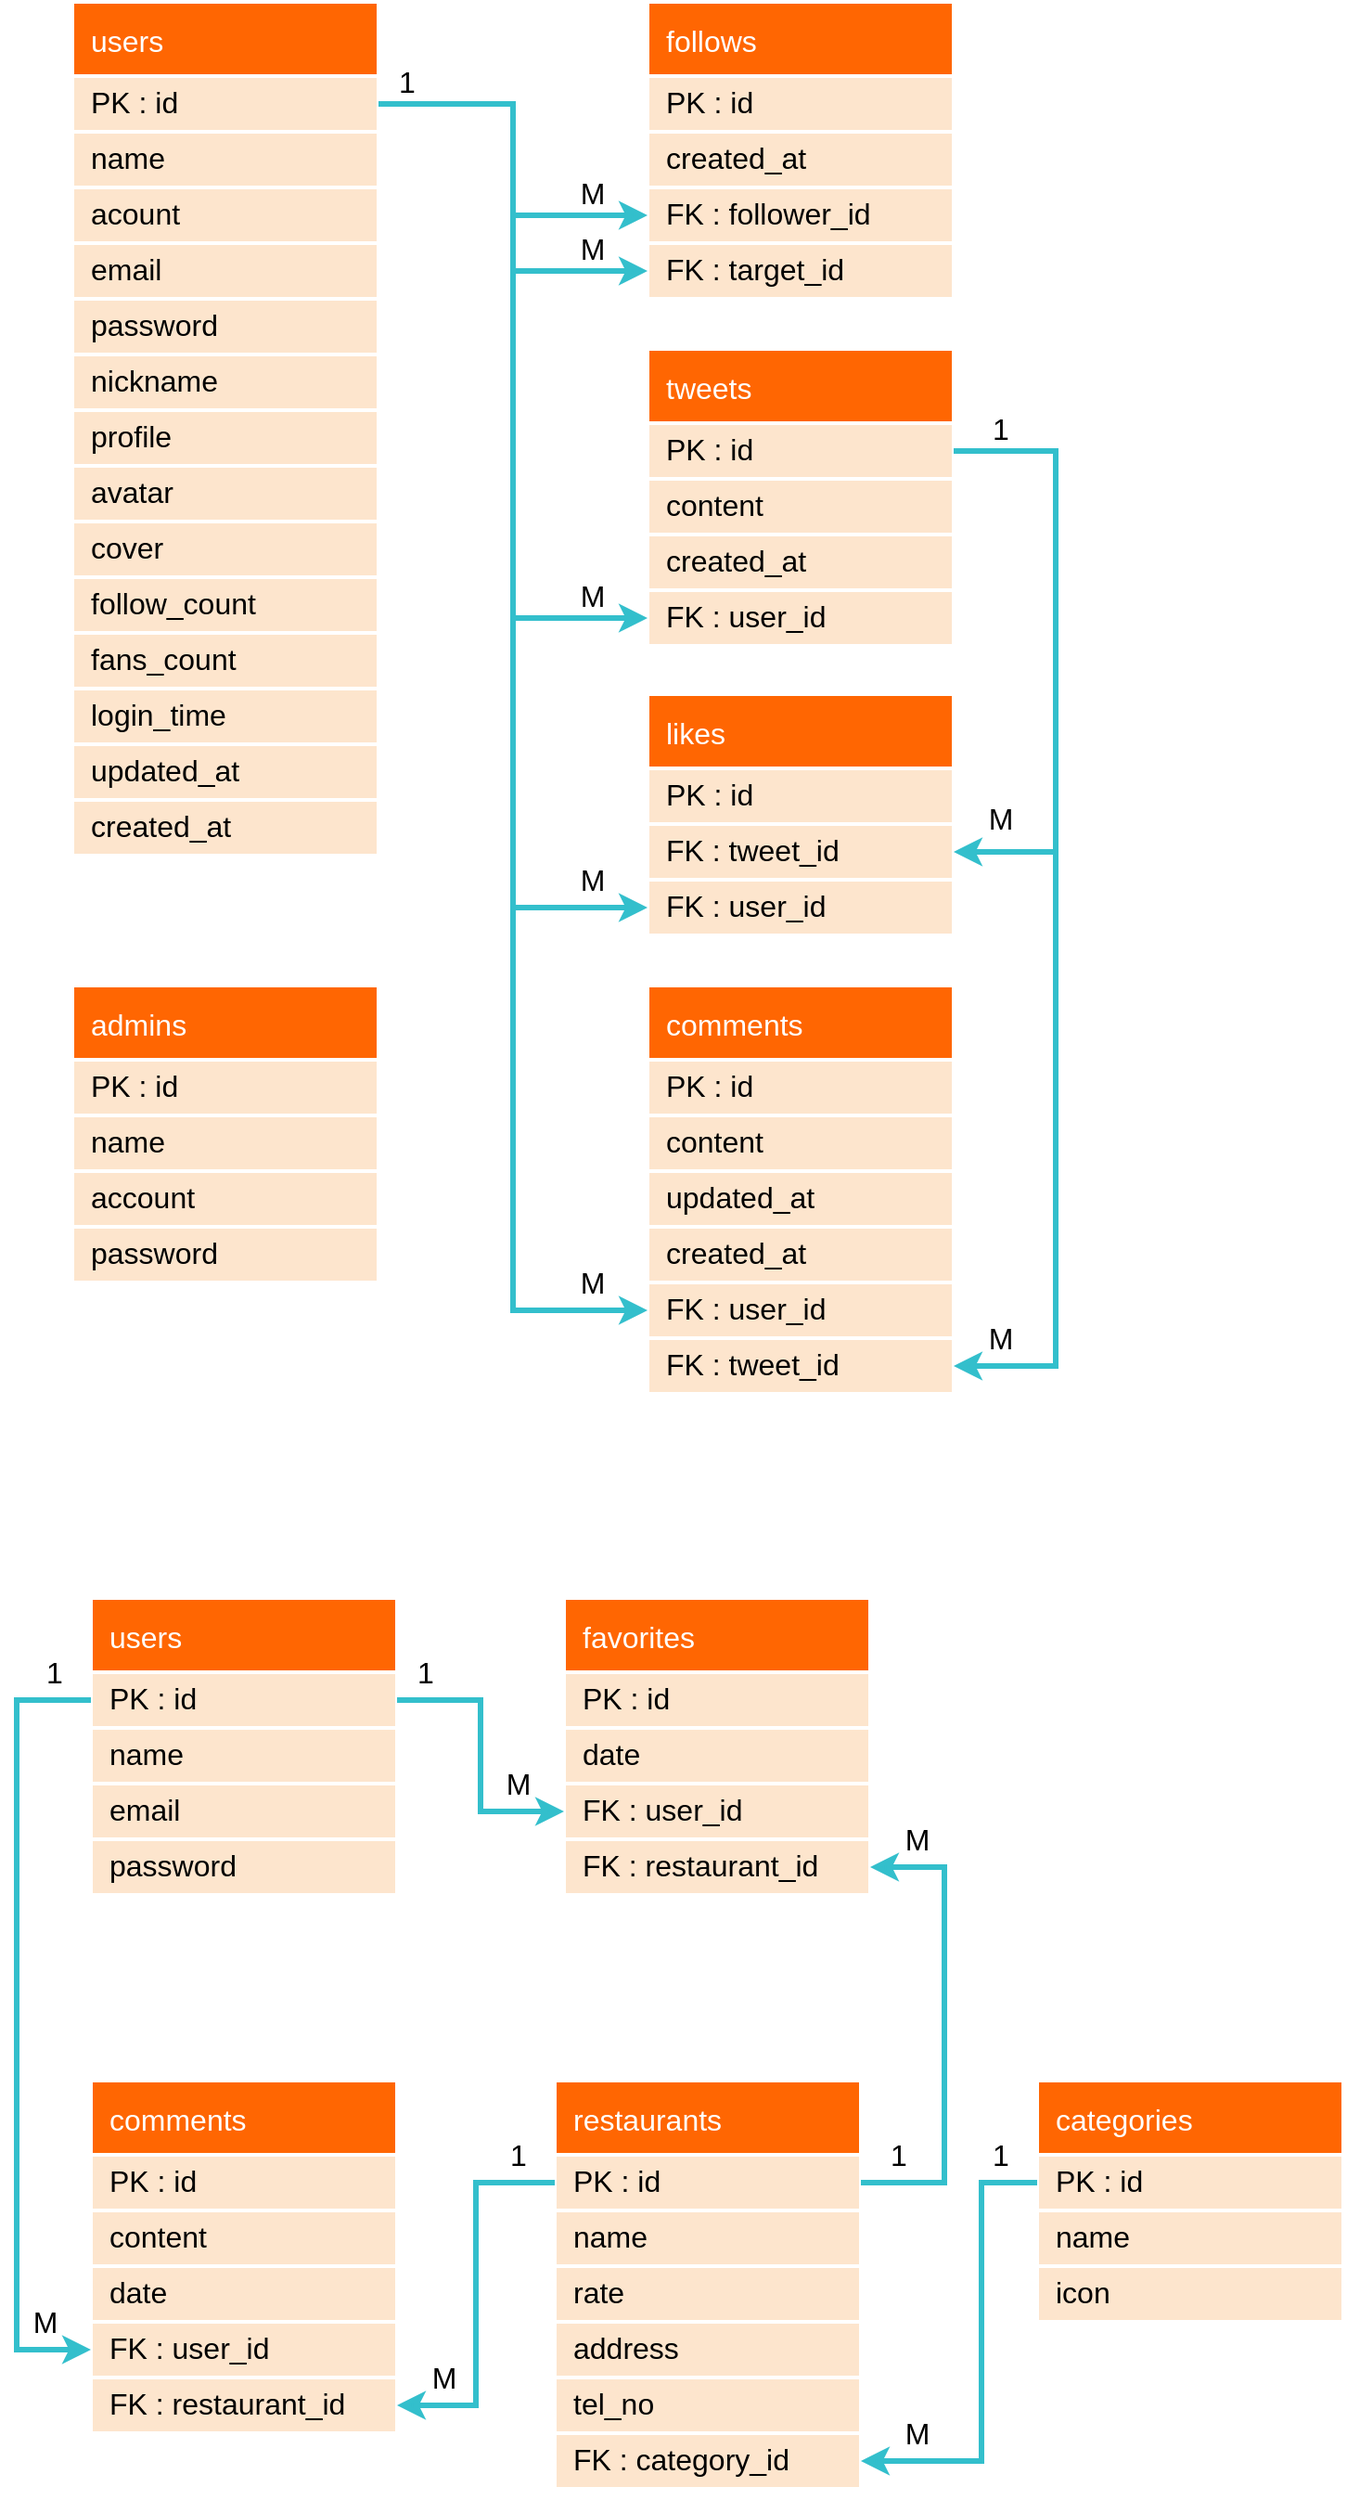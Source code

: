 <mxfile version="16.4.5" type="github">
  <diagram id="Arsce1lhnxzf3GvLfII_" name="第1頁">
    <mxGraphModel dx="1497" dy="1610" grid="1" gridSize="10" guides="1" tooltips="1" connect="1" arrows="1" fold="1" page="1" pageScale="1" pageWidth="1169" pageHeight="827" math="0" shadow="0">
      <root>
        <mxCell id="0" />
        <mxCell id="1" parent="0" />
        <mxCell id="IJgvYfBa4twYxpsfo-ho-1" value="users" style="swimlane;fontStyle=0;childLayout=stackLayout;horizontal=1;startSize=40;horizontalStack=0;resizeParent=1;resizeParentMax=0;resizeLast=0;collapsible=1;marginBottom=0;align=left;fontSize=16;fontColor=#FFFFFF;fillColor=#FF6602;spacing=0;strokeColor=#FFFFFF;strokeWidth=2;spacingLeft=10;" parent="1" vertex="1">
          <mxGeometry x="260" y="180" width="165" height="160" as="geometry">
            <mxRectangle x="150" y="220" width="110" height="40" as="alternateBounds" />
          </mxGeometry>
        </mxCell>
        <mxCell id="IJgvYfBa4twYxpsfo-ho-2" value="PK : id" style="text;strokeColor=#FFFFFF;fillColor=#FDE5CD;spacingLeft=10;spacingRight=0;overflow=hidden;rotatable=0;points=[[0,0.5],[1,0.5]];portConstraint=eastwest;fontSize=16;strokeWidth=2;perimeterSpacing=0;sketch=0;shadow=0;rounded=0;glass=0;spacing=0;fontStyle=0" parent="IJgvYfBa4twYxpsfo-ho-1" vertex="1">
          <mxGeometry y="40" width="165" height="30" as="geometry" />
        </mxCell>
        <mxCell id="IJgvYfBa4twYxpsfo-ho-3" value="name" style="text;strokeColor=#FFFFFF;fillColor=#FDE5CD;spacingLeft=10;spacingRight=0;overflow=hidden;rotatable=0;points=[[0,0.5],[1,0.5]];portConstraint=eastwest;fontSize=16;strokeWidth=2;sketch=0;shadow=0;rounded=0;glass=0;spacing=0;" parent="IJgvYfBa4twYxpsfo-ho-1" vertex="1">
          <mxGeometry y="70" width="165" height="30" as="geometry" />
        </mxCell>
        <mxCell id="37sV9JPSji_vyPsbSzuJ-125" value="email" style="text;strokeColor=#FFFFFF;fillColor=#FDE5CD;spacingLeft=10;spacingRight=0;overflow=hidden;rotatable=0;points=[[0,0.5],[1,0.5]];portConstraint=eastwest;fontSize=16;strokeWidth=2;sketch=0;shadow=0;rounded=0;glass=0;spacing=0;" parent="IJgvYfBa4twYxpsfo-ho-1" vertex="1">
          <mxGeometry y="100" width="165" height="30" as="geometry" />
        </mxCell>
        <mxCell id="IJgvYfBa4twYxpsfo-ho-5" value="password" style="text;strokeColor=#FFFFFF;fillColor=#FDE5CD;spacingLeft=10;spacingRight=0;overflow=hidden;rotatable=0;points=[[0,0.5],[1,0.5]];portConstraint=eastwest;fontSize=16;strokeWidth=2;sketch=0;shadow=0;rounded=0;glass=0;spacing=0;" parent="IJgvYfBa4twYxpsfo-ho-1" vertex="1">
          <mxGeometry y="130" width="165" height="30" as="geometry" />
        </mxCell>
        <mxCell id="IJgvYfBa4twYxpsfo-ho-6" value="favorites" style="swimlane;fontStyle=0;childLayout=stackLayout;horizontal=1;startSize=40;horizontalStack=0;resizeParent=1;resizeParentMax=0;resizeLast=0;collapsible=1;marginBottom=0;align=left;fontSize=16;fontColor=#FFFFFF;fillColor=#FF6602;spacing=0;strokeColor=#FFFFFF;strokeWidth=2;spacingLeft=10;" parent="1" vertex="1">
          <mxGeometry x="515" y="180" width="165" height="160" as="geometry">
            <mxRectangle x="150" y="220" width="110" height="40" as="alternateBounds" />
          </mxGeometry>
        </mxCell>
        <mxCell id="IJgvYfBa4twYxpsfo-ho-7" value="PK : id" style="text;strokeColor=#FFFFFF;fillColor=#FDE5CD;spacingLeft=10;spacingRight=0;overflow=hidden;rotatable=0;points=[[0,0.5],[1,0.5]];portConstraint=eastwest;fontSize=16;strokeWidth=2;perimeterSpacing=0;sketch=0;shadow=0;rounded=0;glass=0;spacing=0;fontStyle=0" parent="IJgvYfBa4twYxpsfo-ho-6" vertex="1">
          <mxGeometry y="40" width="165" height="30" as="geometry" />
        </mxCell>
        <mxCell id="IJgvYfBa4twYxpsfo-ho-8" value="date" style="text;strokeColor=#FFFFFF;fillColor=#FDE5CD;spacingLeft=10;spacingRight=0;overflow=hidden;rotatable=0;points=[[0,0.5],[1,0.5]];portConstraint=eastwest;fontSize=16;strokeWidth=2;sketch=0;shadow=0;rounded=0;glass=0;spacing=0;" parent="IJgvYfBa4twYxpsfo-ho-6" vertex="1">
          <mxGeometry y="70" width="165" height="30" as="geometry" />
        </mxCell>
        <mxCell id="IJgvYfBa4twYxpsfo-ho-9" value="FK : user_id" style="text;strokeColor=#FFFFFF;fillColor=#FDE5CD;spacingLeft=10;spacingRight=0;overflow=hidden;rotatable=0;points=[[0,0.5],[1,0.5]];portConstraint=eastwest;fontSize=16;strokeWidth=2;sketch=0;shadow=0;rounded=0;glass=0;spacing=0;" parent="IJgvYfBa4twYxpsfo-ho-6" vertex="1">
          <mxGeometry y="100" width="165" height="30" as="geometry" />
        </mxCell>
        <mxCell id="qWlxCyOhMIgblvzeIQMJ-3" value="FK : restaurant_id" style="text;strokeColor=#FFFFFF;fillColor=#FDE5CD;spacingLeft=10;spacingRight=0;overflow=hidden;rotatable=0;points=[[0,0.5],[1,0.5]];portConstraint=eastwest;fontSize=16;strokeWidth=2;sketch=0;shadow=0;rounded=0;glass=0;spacing=0;" parent="IJgvYfBa4twYxpsfo-ho-6" vertex="1">
          <mxGeometry y="130" width="165" height="30" as="geometry" />
        </mxCell>
        <mxCell id="IJgvYfBa4twYxpsfo-ho-10" style="edgeStyle=orthogonalEdgeStyle;rounded=0;orthogonalLoop=1;jettySize=auto;html=1;fontSize=16;fontColor=#FFFFFF;strokeWidth=3;strokeColor=#33BFCC;entryX=0;entryY=0.5;entryDx=0;entryDy=0;" parent="1" source="IJgvYfBa4twYxpsfo-ho-2" target="IJgvYfBa4twYxpsfo-ho-9" edge="1">
          <mxGeometry relative="1" as="geometry">
            <Array as="points">
              <mxPoint x="470" y="235" />
              <mxPoint x="470" y="295" />
            </Array>
          </mxGeometry>
        </mxCell>
        <mxCell id="IJgvYfBa4twYxpsfo-ho-11" value="&lt;div&gt;1&lt;/div&gt;" style="text;html=1;align=center;verticalAlign=middle;resizable=0;points=[];autosize=1;strokeColor=none;fillColor=none;fontSize=16;fontColor=#000000;" parent="1" vertex="1">
          <mxGeometry x="430" y="210" width="20" height="20" as="geometry" />
        </mxCell>
        <mxCell id="IJgvYfBa4twYxpsfo-ho-12" value="M" style="text;html=1;align=center;verticalAlign=middle;resizable=0;points=[];autosize=1;strokeColor=none;fillColor=none;fontSize=16;fontColor=#000000;" parent="1" vertex="1">
          <mxGeometry x="475" y="270" width="30" height="20" as="geometry" />
        </mxCell>
        <mxCell id="IJgvYfBa4twYxpsfo-ho-20" value="M" style="text;html=1;align=center;verticalAlign=middle;resizable=0;points=[];autosize=1;strokeColor=none;fillColor=none;fontSize=16;fontColor=#000000;" parent="1" vertex="1">
          <mxGeometry x="690" y="300" width="30" height="20" as="geometry" />
        </mxCell>
        <mxCell id="IJgvYfBa4twYxpsfo-ho-22" value="restaurants" style="swimlane;fontStyle=0;childLayout=stackLayout;horizontal=1;startSize=40;horizontalStack=0;resizeParent=1;resizeParentMax=0;resizeLast=0;collapsible=1;marginBottom=0;align=left;fontSize=16;fontColor=#FFFFFF;fillColor=#FF6602;spacing=0;strokeColor=#FFFFFF;strokeWidth=2;spacingLeft=10;" parent="1" vertex="1">
          <mxGeometry x="510.0" y="440" width="165" height="220" as="geometry">
            <mxRectangle x="150" y="220" width="110" height="40" as="alternateBounds" />
          </mxGeometry>
        </mxCell>
        <mxCell id="IJgvYfBa4twYxpsfo-ho-23" value="PK : id" style="text;strokeColor=#FFFFFF;fillColor=#FDE5CD;spacingLeft=10;spacingRight=0;overflow=hidden;rotatable=0;points=[[0,0.5],[1,0.5]];portConstraint=eastwest;fontSize=16;strokeWidth=2;perimeterSpacing=0;sketch=0;shadow=0;rounded=0;glass=0;spacing=0;fontStyle=0" parent="IJgvYfBa4twYxpsfo-ho-22" vertex="1">
          <mxGeometry y="40" width="165" height="30" as="geometry" />
        </mxCell>
        <mxCell id="IJgvYfBa4twYxpsfo-ho-24" value="name    " style="text;strokeColor=#FFFFFF;fillColor=#FDE5CD;spacingLeft=10;spacingRight=0;overflow=hidden;rotatable=0;points=[[0,0.5],[1,0.5]];portConstraint=eastwest;fontSize=16;strokeWidth=2;sketch=0;shadow=0;rounded=0;glass=0;spacing=0;" parent="IJgvYfBa4twYxpsfo-ho-22" vertex="1">
          <mxGeometry y="70" width="165" height="30" as="geometry" />
        </mxCell>
        <mxCell id="IJgvYfBa4twYxpsfo-ho-25" value="rate" style="text;strokeColor=#FFFFFF;fillColor=#FDE5CD;spacingLeft=10;spacingRight=0;overflow=hidden;rotatable=0;points=[[0,0.5],[1,0.5]];portConstraint=eastwest;fontSize=16;strokeWidth=2;sketch=0;shadow=0;rounded=0;glass=0;spacing=0;" parent="IJgvYfBa4twYxpsfo-ho-22" vertex="1">
          <mxGeometry y="100" width="165" height="30" as="geometry" />
        </mxCell>
        <mxCell id="37sV9JPSji_vyPsbSzuJ-127" value="address" style="text;strokeColor=#FFFFFF;fillColor=#FDE5CD;spacingLeft=10;spacingRight=0;overflow=hidden;rotatable=0;points=[[0,0.5],[1,0.5]];portConstraint=eastwest;fontSize=16;strokeWidth=2;sketch=0;shadow=0;rounded=0;glass=0;spacing=0;" parent="IJgvYfBa4twYxpsfo-ho-22" vertex="1">
          <mxGeometry y="130" width="165" height="30" as="geometry" />
        </mxCell>
        <mxCell id="qWlxCyOhMIgblvzeIQMJ-1" value="tel_no" style="text;strokeColor=#FFFFFF;fillColor=#FDE5CD;spacingLeft=10;spacingRight=0;overflow=hidden;rotatable=0;points=[[0,0.5],[1,0.5]];portConstraint=eastwest;fontSize=16;strokeWidth=2;sketch=0;shadow=0;rounded=0;glass=0;spacing=0;" parent="IJgvYfBa4twYxpsfo-ho-22" vertex="1">
          <mxGeometry y="160" width="165" height="30" as="geometry" />
        </mxCell>
        <mxCell id="37sV9JPSji_vyPsbSzuJ-138" value="FK : category_id" style="text;strokeColor=#FFFFFF;fillColor=#FDE5CD;spacingLeft=10;spacingRight=0;overflow=hidden;rotatable=0;points=[[0,0.5],[1,0.5]];portConstraint=eastwest;fontSize=16;strokeWidth=2;sketch=0;shadow=0;rounded=0;glass=0;spacing=0;" parent="IJgvYfBa4twYxpsfo-ho-22" vertex="1">
          <mxGeometry y="190" width="165" height="30" as="geometry" />
        </mxCell>
        <mxCell id="IJgvYfBa4twYxpsfo-ho-28" value="1" style="text;html=1;align=center;verticalAlign=middle;resizable=0;points=[];autosize=1;strokeColor=none;fillColor=none;fontSize=16;fontColor=#000000;" parent="1" vertex="1">
          <mxGeometry x="685" y="470" width="20" height="20" as="geometry" />
        </mxCell>
        <mxCell id="IJgvYfBa4twYxpsfo-ho-19" style="edgeStyle=orthogonalEdgeStyle;rounded=0;orthogonalLoop=1;jettySize=auto;html=1;fontSize=16;fontColor=#FFFFFF;strokeWidth=3;strokeColor=#33BFCC;exitX=1;exitY=0.5;exitDx=0;exitDy=0;entryX=1;entryY=0.5;entryDx=0;entryDy=0;" parent="1" source="IJgvYfBa4twYxpsfo-ho-23" target="qWlxCyOhMIgblvzeIQMJ-3" edge="1">
          <mxGeometry relative="1" as="geometry">
            <mxPoint x="400" y="245" as="sourcePoint" />
            <mxPoint x="830" y="230" as="targetPoint" />
            <Array as="points">
              <mxPoint x="720" y="495" />
              <mxPoint x="720" y="325" />
            </Array>
          </mxGeometry>
        </mxCell>
        <mxCell id="37sV9JPSji_vyPsbSzuJ-128" value="comments" style="swimlane;fontStyle=0;childLayout=stackLayout;horizontal=1;startSize=40;horizontalStack=0;resizeParent=1;resizeParentMax=0;resizeLast=0;collapsible=1;marginBottom=0;align=left;fontSize=16;fontColor=#FFFFFF;fillColor=#FF6602;spacing=0;strokeColor=#FFFFFF;strokeWidth=2;spacingLeft=10;" parent="1" vertex="1">
          <mxGeometry x="260" y="440" width="165" height="190" as="geometry">
            <mxRectangle x="150" y="220" width="110" height="40" as="alternateBounds" />
          </mxGeometry>
        </mxCell>
        <mxCell id="37sV9JPSji_vyPsbSzuJ-129" value="PK : id" style="text;strokeColor=#FFFFFF;fillColor=#FDE5CD;spacingLeft=10;spacingRight=0;overflow=hidden;rotatable=0;points=[[0,0.5],[1,0.5]];portConstraint=eastwest;fontSize=16;strokeWidth=2;perimeterSpacing=0;sketch=0;shadow=0;rounded=0;glass=0;spacing=0;fontStyle=0" parent="37sV9JPSji_vyPsbSzuJ-128" vertex="1">
          <mxGeometry y="40" width="165" height="30" as="geometry" />
        </mxCell>
        <mxCell id="37sV9JPSji_vyPsbSzuJ-130" value="content" style="text;strokeColor=#FFFFFF;fillColor=#FDE5CD;spacingLeft=10;spacingRight=0;overflow=hidden;rotatable=0;points=[[0,0.5],[1,0.5]];portConstraint=eastwest;fontSize=16;strokeWidth=2;sketch=0;shadow=0;rounded=0;glass=0;spacing=0;" parent="37sV9JPSji_vyPsbSzuJ-128" vertex="1">
          <mxGeometry y="70" width="165" height="30" as="geometry" />
        </mxCell>
        <mxCell id="37sV9JPSji_vyPsbSzuJ-142" value="date" style="text;strokeColor=#FFFFFF;fillColor=#FDE5CD;spacingLeft=10;spacingRight=0;overflow=hidden;rotatable=0;points=[[0,0.5],[1,0.5]];portConstraint=eastwest;fontSize=16;strokeWidth=2;sketch=0;shadow=0;rounded=0;glass=0;spacing=0;" parent="37sV9JPSji_vyPsbSzuJ-128" vertex="1">
          <mxGeometry y="100" width="165" height="30" as="geometry" />
        </mxCell>
        <mxCell id="37sV9JPSji_vyPsbSzuJ-143" value="FK : user_id" style="text;strokeColor=#FFFFFF;fillColor=#FDE5CD;spacingLeft=10;spacingRight=0;overflow=hidden;rotatable=0;points=[[0,0.5],[1,0.5]];portConstraint=eastwest;fontSize=16;strokeWidth=2;sketch=0;shadow=0;rounded=0;glass=0;spacing=0;" parent="37sV9JPSji_vyPsbSzuJ-128" vertex="1">
          <mxGeometry y="130" width="165" height="30" as="geometry" />
        </mxCell>
        <mxCell id="37sV9JPSji_vyPsbSzuJ-131" value="FK : restaurant_id" style="text;strokeColor=#FFFFFF;fillColor=#FDE5CD;spacingLeft=10;spacingRight=0;overflow=hidden;rotatable=0;points=[[0,0.5],[1,0.5]];portConstraint=eastwest;fontSize=16;strokeWidth=2;sketch=0;shadow=0;rounded=0;glass=0;spacing=0;" parent="37sV9JPSji_vyPsbSzuJ-128" vertex="1">
          <mxGeometry y="160" width="165" height="30" as="geometry" />
        </mxCell>
        <mxCell id="37sV9JPSji_vyPsbSzuJ-133" value="categories" style="swimlane;fontStyle=0;childLayout=stackLayout;horizontal=1;startSize=40;horizontalStack=0;resizeParent=1;resizeParentMax=0;resizeLast=0;collapsible=1;marginBottom=0;align=left;fontSize=16;fontColor=#FFFFFF;fillColor=#FF6602;spacing=0;strokeColor=#FFFFFF;strokeWidth=2;spacingLeft=10;" parent="1" vertex="1">
          <mxGeometry x="770" y="440" width="165" height="130" as="geometry">
            <mxRectangle x="150" y="220" width="110" height="40" as="alternateBounds" />
          </mxGeometry>
        </mxCell>
        <mxCell id="37sV9JPSji_vyPsbSzuJ-134" value="PK : id" style="text;strokeColor=#FFFFFF;fillColor=#FDE5CD;spacingLeft=10;spacingRight=0;overflow=hidden;rotatable=0;points=[[0,0.5],[1,0.5]];portConstraint=eastwest;fontSize=16;strokeWidth=2;perimeterSpacing=0;sketch=0;shadow=0;rounded=0;glass=0;spacing=0;fontStyle=0" parent="37sV9JPSji_vyPsbSzuJ-133" vertex="1">
          <mxGeometry y="40" width="165" height="30" as="geometry" />
        </mxCell>
        <mxCell id="37sV9JPSji_vyPsbSzuJ-135" value="name    " style="text;strokeColor=#FFFFFF;fillColor=#FDE5CD;spacingLeft=10;spacingRight=0;overflow=hidden;rotatable=0;points=[[0,0.5],[1,0.5]];portConstraint=eastwest;fontSize=16;strokeWidth=2;sketch=0;shadow=0;rounded=0;glass=0;spacing=0;" parent="37sV9JPSji_vyPsbSzuJ-133" vertex="1">
          <mxGeometry y="70" width="165" height="30" as="geometry" />
        </mxCell>
        <mxCell id="37sV9JPSji_vyPsbSzuJ-155" value="icon" style="text;strokeColor=#FFFFFF;fillColor=#FDE5CD;spacingLeft=10;spacingRight=0;overflow=hidden;rotatable=0;points=[[0,0.5],[1,0.5]];portConstraint=eastwest;fontSize=16;strokeWidth=2;sketch=0;shadow=0;rounded=0;glass=0;spacing=0;" parent="37sV9JPSji_vyPsbSzuJ-133" vertex="1">
          <mxGeometry y="100" width="165" height="30" as="geometry" />
        </mxCell>
        <mxCell id="37sV9JPSji_vyPsbSzuJ-141" style="edgeStyle=orthogonalEdgeStyle;rounded=0;orthogonalLoop=1;jettySize=auto;html=1;fontSize=16;fontColor=#FFFFFF;strokeWidth=3;strokeColor=#33BFCC;entryX=1;entryY=0.5;entryDx=0;entryDy=0;exitX=0;exitY=0.5;exitDx=0;exitDy=0;" parent="1" source="37sV9JPSji_vyPsbSzuJ-134" target="37sV9JPSji_vyPsbSzuJ-138" edge="1">
          <mxGeometry relative="1" as="geometry">
            <mxPoint x="830" y="615" as="sourcePoint" />
            <mxPoint x="930.06" y="510" as="targetPoint" />
            <Array as="points">
              <mxPoint x="740" y="495" />
              <mxPoint x="740" y="645" />
            </Array>
          </mxGeometry>
        </mxCell>
        <mxCell id="37sV9JPSji_vyPsbSzuJ-145" style="edgeStyle=orthogonalEdgeStyle;rounded=0;orthogonalLoop=1;jettySize=auto;html=1;fontSize=16;fontColor=#FFFFFF;strokeWidth=3;strokeColor=#33BFCC;entryX=0;entryY=0.5;entryDx=0;entryDy=0;exitX=0;exitY=0.5;exitDx=0;exitDy=0;" parent="1" source="IJgvYfBa4twYxpsfo-ho-2" target="37sV9JPSji_vyPsbSzuJ-143" edge="1">
          <mxGeometry relative="1" as="geometry">
            <mxPoint x="210" y="180" as="sourcePoint" />
            <mxPoint x="210" y="600" as="targetPoint" />
            <Array as="points">
              <mxPoint x="220" y="235" />
              <mxPoint x="220" y="585" />
            </Array>
          </mxGeometry>
        </mxCell>
        <mxCell id="37sV9JPSji_vyPsbSzuJ-146" style="edgeStyle=orthogonalEdgeStyle;rounded=0;orthogonalLoop=1;jettySize=auto;html=1;fontSize=16;fontColor=#FFFFFF;strokeWidth=3;strokeColor=#33BFCC;entryX=1;entryY=0.5;entryDx=0;entryDy=0;exitX=0;exitY=0.5;exitDx=0;exitDy=0;" parent="1" source="IJgvYfBa4twYxpsfo-ho-23" target="37sV9JPSji_vyPsbSzuJ-131" edge="1">
          <mxGeometry relative="1" as="geometry">
            <mxPoint x="430.06" y="610" as="sourcePoint" />
            <mxPoint x="160.06" y="730" as="targetPoint" />
          </mxGeometry>
        </mxCell>
        <mxCell id="37sV9JPSji_vyPsbSzuJ-147" value="M" style="text;html=1;align=center;verticalAlign=middle;resizable=0;points=[];autosize=1;strokeColor=none;fillColor=none;fontSize=16;fontColor=#000000;" parent="1" vertex="1">
          <mxGeometry x="220" y="560" width="30" height="20" as="geometry" />
        </mxCell>
        <mxCell id="37sV9JPSji_vyPsbSzuJ-148" value="&lt;div&gt;1&lt;/div&gt;" style="text;html=1;align=center;verticalAlign=middle;resizable=0;points=[];autosize=1;strokeColor=none;fillColor=none;fontSize=16;fontColor=#000000;" parent="1" vertex="1">
          <mxGeometry x="230" y="210" width="20" height="20" as="geometry" />
        </mxCell>
        <mxCell id="37sV9JPSji_vyPsbSzuJ-149" value="1" style="text;html=1;align=center;verticalAlign=middle;resizable=0;points=[];autosize=1;strokeColor=none;fillColor=none;fontSize=16;fontColor=#000000;" parent="1" vertex="1">
          <mxGeometry x="480" y="470" width="20" height="20" as="geometry" />
        </mxCell>
        <mxCell id="37sV9JPSji_vyPsbSzuJ-150" value="1" style="text;html=1;align=center;verticalAlign=middle;resizable=0;points=[];autosize=1;strokeColor=none;fillColor=none;fontSize=16;fontColor=#000000;" parent="1" vertex="1">
          <mxGeometry x="740" y="470" width="20" height="20" as="geometry" />
        </mxCell>
        <mxCell id="37sV9JPSji_vyPsbSzuJ-151" value="M" style="text;html=1;align=center;verticalAlign=middle;resizable=0;points=[];autosize=1;strokeColor=none;fillColor=none;fontSize=16;fontColor=#000000;" parent="1" vertex="1">
          <mxGeometry x="690" y="620" width="30" height="20" as="geometry" />
        </mxCell>
        <mxCell id="37sV9JPSji_vyPsbSzuJ-152" value="M" style="text;html=1;align=center;verticalAlign=middle;resizable=0;points=[];autosize=1;strokeColor=none;fillColor=none;fontSize=16;fontColor=#000000;" parent="1" vertex="1">
          <mxGeometry x="435" y="590" width="30" height="20" as="geometry" />
        </mxCell>
        <mxCell id="dT_OWnXESL6n3b-seBim-1" value="users" style="swimlane;fontStyle=0;childLayout=stackLayout;horizontal=1;startSize=40;horizontalStack=0;resizeParent=1;resizeParentMax=0;resizeLast=0;collapsible=1;marginBottom=0;align=left;fontSize=16;fontColor=#FFFFFF;fillColor=#FF6602;spacing=0;strokeColor=#FFFFFF;strokeWidth=2;spacingLeft=10;" vertex="1" parent="1">
          <mxGeometry x="250" y="-680" width="165" height="460" as="geometry">
            <mxRectangle x="150" y="220" width="110" height="40" as="alternateBounds" />
          </mxGeometry>
        </mxCell>
        <mxCell id="dT_OWnXESL6n3b-seBim-2" value="PK : id" style="text;strokeColor=#FFFFFF;fillColor=#FDE5CD;spacingLeft=10;spacingRight=0;overflow=hidden;rotatable=0;points=[[0,0.5],[1,0.5]];portConstraint=eastwest;fontSize=16;strokeWidth=2;perimeterSpacing=0;sketch=0;shadow=0;rounded=0;glass=0;spacing=0;fontStyle=0" vertex="1" parent="dT_OWnXESL6n3b-seBim-1">
          <mxGeometry y="40" width="165" height="30" as="geometry" />
        </mxCell>
        <mxCell id="dT_OWnXESL6n3b-seBim-3" value="name" style="text;strokeColor=#FFFFFF;fillColor=#FDE5CD;spacingLeft=10;spacingRight=0;overflow=hidden;rotatable=0;points=[[0,0.5],[1,0.5]];portConstraint=eastwest;fontSize=16;strokeWidth=2;sketch=0;shadow=0;rounded=0;glass=0;spacing=0;" vertex="1" parent="dT_OWnXESL6n3b-seBim-1">
          <mxGeometry y="70" width="165" height="30" as="geometry" />
        </mxCell>
        <mxCell id="dT_OWnXESL6n3b-seBim-6" value="acount" style="text;strokeColor=#FFFFFF;fillColor=#FDE5CD;spacingLeft=10;spacingRight=0;overflow=hidden;rotatable=0;points=[[0,0.5],[1,0.5]];portConstraint=eastwest;fontSize=16;strokeWidth=2;sketch=0;shadow=0;rounded=0;glass=0;spacing=0;" vertex="1" parent="dT_OWnXESL6n3b-seBim-1">
          <mxGeometry y="100" width="165" height="30" as="geometry" />
        </mxCell>
        <mxCell id="dT_OWnXESL6n3b-seBim-4" value="email" style="text;strokeColor=#FFFFFF;fillColor=#FDE5CD;spacingLeft=10;spacingRight=0;overflow=hidden;rotatable=0;points=[[0,0.5],[1,0.5]];portConstraint=eastwest;fontSize=16;strokeWidth=2;sketch=0;shadow=0;rounded=0;glass=0;spacing=0;" vertex="1" parent="dT_OWnXESL6n3b-seBim-1">
          <mxGeometry y="130" width="165" height="30" as="geometry" />
        </mxCell>
        <mxCell id="dT_OWnXESL6n3b-seBim-7" value="password" style="text;strokeColor=#FFFFFF;fillColor=#FDE5CD;spacingLeft=10;spacingRight=0;overflow=hidden;rotatable=0;points=[[0,0.5],[1,0.5]];portConstraint=eastwest;fontSize=16;strokeWidth=2;sketch=0;shadow=0;rounded=0;glass=0;spacing=0;" vertex="1" parent="dT_OWnXESL6n3b-seBim-1">
          <mxGeometry y="160" width="165" height="30" as="geometry" />
        </mxCell>
        <mxCell id="dT_OWnXESL6n3b-seBim-5" value="nickname" style="text;strokeColor=#FFFFFF;fillColor=#FDE5CD;spacingLeft=10;spacingRight=0;overflow=hidden;rotatable=0;points=[[0,0.5],[1,0.5]];portConstraint=eastwest;fontSize=16;strokeWidth=2;sketch=0;shadow=0;rounded=0;glass=0;spacing=0;" vertex="1" parent="dT_OWnXESL6n3b-seBim-1">
          <mxGeometry y="190" width="165" height="30" as="geometry" />
        </mxCell>
        <mxCell id="dT_OWnXESL6n3b-seBim-17" value="profile" style="text;strokeColor=#FFFFFF;fillColor=#FDE5CD;spacingLeft=10;spacingRight=0;overflow=hidden;rotatable=0;points=[[0,0.5],[1,0.5]];portConstraint=eastwest;fontSize=16;strokeWidth=2;sketch=0;shadow=0;rounded=0;glass=0;spacing=0;" vertex="1" parent="dT_OWnXESL6n3b-seBim-1">
          <mxGeometry y="220" width="165" height="30" as="geometry" />
        </mxCell>
        <mxCell id="dT_OWnXESL6n3b-seBim-22" value="avatar" style="text;strokeColor=#FFFFFF;fillColor=#FDE5CD;spacingLeft=10;spacingRight=0;overflow=hidden;rotatable=0;points=[[0,0.5],[1,0.5]];portConstraint=eastwest;fontSize=16;strokeWidth=2;sketch=0;shadow=0;rounded=0;glass=0;spacing=0;" vertex="1" parent="dT_OWnXESL6n3b-seBim-1">
          <mxGeometry y="250" width="165" height="30" as="geometry" />
        </mxCell>
        <mxCell id="dT_OWnXESL6n3b-seBim-21" value="cover" style="text;strokeColor=#FFFFFF;fillColor=#FDE5CD;spacingLeft=10;spacingRight=0;overflow=hidden;rotatable=0;points=[[0,0.5],[1,0.5]];portConstraint=eastwest;fontSize=16;strokeWidth=2;sketch=0;shadow=0;rounded=0;glass=0;spacing=0;" vertex="1" parent="dT_OWnXESL6n3b-seBim-1">
          <mxGeometry y="280" width="165" height="30" as="geometry" />
        </mxCell>
        <mxCell id="dT_OWnXESL6n3b-seBim-23" value="follow_count" style="text;strokeColor=#FFFFFF;fillColor=#FDE5CD;spacingLeft=10;spacingRight=0;overflow=hidden;rotatable=0;points=[[0,0.5],[1,0.5]];portConstraint=eastwest;fontSize=16;strokeWidth=2;sketch=0;shadow=0;rounded=0;glass=0;spacing=0;" vertex="1" parent="dT_OWnXESL6n3b-seBim-1">
          <mxGeometry y="310" width="165" height="30" as="geometry" />
        </mxCell>
        <mxCell id="dT_OWnXESL6n3b-seBim-20" value="fans_count" style="text;strokeColor=#FFFFFF;fillColor=#FDE5CD;spacingLeft=10;spacingRight=0;overflow=hidden;rotatable=0;points=[[0,0.5],[1,0.5]];portConstraint=eastwest;fontSize=16;strokeWidth=2;sketch=0;shadow=0;rounded=0;glass=0;spacing=0;" vertex="1" parent="dT_OWnXESL6n3b-seBim-1">
          <mxGeometry y="340" width="165" height="30" as="geometry" />
        </mxCell>
        <mxCell id="dT_OWnXESL6n3b-seBim-19" value="login_time" style="text;strokeColor=#FFFFFF;fillColor=#FDE5CD;spacingLeft=10;spacingRight=0;overflow=hidden;rotatable=0;points=[[0,0.5],[1,0.5]];portConstraint=eastwest;fontSize=16;strokeWidth=2;sketch=0;shadow=0;rounded=0;glass=0;spacing=0;" vertex="1" parent="dT_OWnXESL6n3b-seBim-1">
          <mxGeometry y="370" width="165" height="30" as="geometry" />
        </mxCell>
        <mxCell id="dT_OWnXESL6n3b-seBim-18" value="updated_at" style="text;strokeColor=#FFFFFF;fillColor=#FDE5CD;spacingLeft=10;spacingRight=0;overflow=hidden;rotatable=0;points=[[0,0.5],[1,0.5]];portConstraint=eastwest;fontSize=16;strokeWidth=2;sketch=0;shadow=0;rounded=0;glass=0;spacing=0;" vertex="1" parent="dT_OWnXESL6n3b-seBim-1">
          <mxGeometry y="400" width="165" height="30" as="geometry" />
        </mxCell>
        <mxCell id="dT_OWnXESL6n3b-seBim-8" value="created_at" style="text;strokeColor=#FFFFFF;fillColor=#FDE5CD;spacingLeft=10;spacingRight=0;overflow=hidden;rotatable=0;points=[[0,0.5],[1,0.5]];portConstraint=eastwest;fontSize=16;strokeWidth=2;sketch=0;shadow=0;rounded=0;glass=0;spacing=0;" vertex="1" parent="dT_OWnXESL6n3b-seBim-1">
          <mxGeometry y="430" width="165" height="30" as="geometry" />
        </mxCell>
        <mxCell id="dT_OWnXESL6n3b-seBim-24" value="follows" style="swimlane;fontStyle=0;childLayout=stackLayout;horizontal=1;startSize=40;horizontalStack=0;resizeParent=1;resizeParentMax=0;resizeLast=0;collapsible=1;marginBottom=0;align=left;fontSize=16;fontColor=#FFFFFF;fillColor=#FF6602;spacing=0;strokeColor=#FFFFFF;strokeWidth=2;spacingLeft=10;" vertex="1" parent="1">
          <mxGeometry x="560" y="-680" width="165" height="160" as="geometry">
            <mxRectangle x="150" y="220" width="110" height="40" as="alternateBounds" />
          </mxGeometry>
        </mxCell>
        <mxCell id="dT_OWnXESL6n3b-seBim-25" value="PK : id" style="text;strokeColor=#FFFFFF;fillColor=#FDE5CD;spacingLeft=10;spacingRight=0;overflow=hidden;rotatable=0;points=[[0,0.5],[1,0.5]];portConstraint=eastwest;fontSize=16;strokeWidth=2;perimeterSpacing=0;sketch=0;shadow=0;rounded=0;glass=0;spacing=0;fontStyle=0" vertex="1" parent="dT_OWnXESL6n3b-seBim-24">
          <mxGeometry y="40" width="165" height="30" as="geometry" />
        </mxCell>
        <mxCell id="dT_OWnXESL6n3b-seBim-26" value="created_at" style="text;strokeColor=#FFFFFF;fillColor=#FDE5CD;spacingLeft=10;spacingRight=0;overflow=hidden;rotatable=0;points=[[0,0.5],[1,0.5]];portConstraint=eastwest;fontSize=16;strokeWidth=2;sketch=0;shadow=0;rounded=0;glass=0;spacing=0;" vertex="1" parent="dT_OWnXESL6n3b-seBim-24">
          <mxGeometry y="70" width="165" height="30" as="geometry" />
        </mxCell>
        <mxCell id="dT_OWnXESL6n3b-seBim-27" value="FK : follower_id" style="text;strokeColor=#FFFFFF;fillColor=#FDE5CD;spacingLeft=10;spacingRight=0;overflow=hidden;rotatable=0;points=[[0,0.5],[1,0.5]];portConstraint=eastwest;fontSize=16;strokeWidth=2;sketch=0;shadow=0;rounded=0;glass=0;spacing=0;" vertex="1" parent="dT_OWnXESL6n3b-seBim-24">
          <mxGeometry y="100" width="165" height="30" as="geometry" />
        </mxCell>
        <mxCell id="dT_OWnXESL6n3b-seBim-28" value="FK : target_id" style="text;strokeColor=#FFFFFF;fillColor=#FDE5CD;spacingLeft=10;spacingRight=0;overflow=hidden;rotatable=0;points=[[0,0.5],[1,0.5]];portConstraint=eastwest;fontSize=16;strokeWidth=2;sketch=0;shadow=0;rounded=0;glass=0;spacing=0;" vertex="1" parent="dT_OWnXESL6n3b-seBim-24">
          <mxGeometry y="130" width="165" height="30" as="geometry" />
        </mxCell>
        <mxCell id="dT_OWnXESL6n3b-seBim-30" value="comments" style="swimlane;fontStyle=0;childLayout=stackLayout;horizontal=1;startSize=40;horizontalStack=0;resizeParent=1;resizeParentMax=0;resizeLast=0;collapsible=1;marginBottom=0;align=left;fontSize=16;fontColor=#FFFFFF;fillColor=#FF6602;spacing=0;strokeColor=#FFFFFF;strokeWidth=2;spacingLeft=10;" vertex="1" parent="1">
          <mxGeometry x="560" y="-150" width="165" height="220" as="geometry">
            <mxRectangle x="150" y="220" width="110" height="40" as="alternateBounds" />
          </mxGeometry>
        </mxCell>
        <mxCell id="dT_OWnXESL6n3b-seBim-31" value="PK : id" style="text;strokeColor=#FFFFFF;fillColor=#FDE5CD;spacingLeft=10;spacingRight=0;overflow=hidden;rotatable=0;points=[[0,0.5],[1,0.5]];portConstraint=eastwest;fontSize=16;strokeWidth=2;perimeterSpacing=0;sketch=0;shadow=0;rounded=0;glass=0;spacing=0;fontStyle=0" vertex="1" parent="dT_OWnXESL6n3b-seBim-30">
          <mxGeometry y="40" width="165" height="30" as="geometry" />
        </mxCell>
        <mxCell id="dT_OWnXESL6n3b-seBim-32" value="content" style="text;strokeColor=#FFFFFF;fillColor=#FDE5CD;spacingLeft=10;spacingRight=0;overflow=hidden;rotatable=0;points=[[0,0.5],[1,0.5]];portConstraint=eastwest;fontSize=16;strokeWidth=2;sketch=0;shadow=0;rounded=0;glass=0;spacing=0;" vertex="1" parent="dT_OWnXESL6n3b-seBim-30">
          <mxGeometry y="70" width="165" height="30" as="geometry" />
        </mxCell>
        <mxCell id="dT_OWnXESL6n3b-seBim-36" value="updated_at" style="text;strokeColor=#FFFFFF;fillColor=#FDE5CD;spacingLeft=10;spacingRight=0;overflow=hidden;rotatable=0;points=[[0,0.5],[1,0.5]];portConstraint=eastwest;fontSize=16;strokeWidth=2;sketch=0;shadow=0;rounded=0;glass=0;spacing=0;" vertex="1" parent="dT_OWnXESL6n3b-seBim-30">
          <mxGeometry y="100" width="165" height="30" as="geometry" />
        </mxCell>
        <mxCell id="dT_OWnXESL6n3b-seBim-33" value="created_at" style="text;strokeColor=#FFFFFF;fillColor=#FDE5CD;spacingLeft=10;spacingRight=0;overflow=hidden;rotatable=0;points=[[0,0.5],[1,0.5]];portConstraint=eastwest;fontSize=16;strokeWidth=2;sketch=0;shadow=0;rounded=0;glass=0;spacing=0;" vertex="1" parent="dT_OWnXESL6n3b-seBim-30">
          <mxGeometry y="130" width="165" height="30" as="geometry" />
        </mxCell>
        <mxCell id="dT_OWnXESL6n3b-seBim-34" value="FK : user_id" style="text;strokeColor=#FFFFFF;fillColor=#FDE5CD;spacingLeft=10;spacingRight=0;overflow=hidden;rotatable=0;points=[[0,0.5],[1,0.5]];portConstraint=eastwest;fontSize=16;strokeWidth=2;sketch=0;shadow=0;rounded=0;glass=0;spacing=0;" vertex="1" parent="dT_OWnXESL6n3b-seBim-30">
          <mxGeometry y="160" width="165" height="30" as="geometry" />
        </mxCell>
        <mxCell id="dT_OWnXESL6n3b-seBim-35" value="FK : tweet_id" style="text;strokeColor=#FFFFFF;fillColor=#FDE5CD;spacingLeft=10;spacingRight=0;overflow=hidden;rotatable=0;points=[[0,0.5],[1,0.5]];portConstraint=eastwest;fontSize=16;strokeWidth=2;sketch=0;shadow=0;rounded=0;glass=0;spacing=0;" vertex="1" parent="dT_OWnXESL6n3b-seBim-30">
          <mxGeometry y="190" width="165" height="30" as="geometry" />
        </mxCell>
        <mxCell id="dT_OWnXESL6n3b-seBim-37" value="likes" style="swimlane;fontStyle=0;childLayout=stackLayout;horizontal=1;startSize=40;horizontalStack=0;resizeParent=1;resizeParentMax=0;resizeLast=0;collapsible=1;marginBottom=0;align=left;fontSize=16;fontColor=#FFFFFF;fillColor=#FF6602;spacing=0;strokeColor=#FFFFFF;strokeWidth=2;spacingLeft=10;" vertex="1" parent="1">
          <mxGeometry x="560" y="-307" width="165" height="130" as="geometry">
            <mxRectangle x="150" y="220" width="110" height="40" as="alternateBounds" />
          </mxGeometry>
        </mxCell>
        <mxCell id="dT_OWnXESL6n3b-seBim-38" value="PK : id" style="text;strokeColor=#FFFFFF;fillColor=#FDE5CD;spacingLeft=10;spacingRight=0;overflow=hidden;rotatable=0;points=[[0,0.5],[1,0.5]];portConstraint=eastwest;fontSize=16;strokeWidth=2;perimeterSpacing=0;sketch=0;shadow=0;rounded=0;glass=0;spacing=0;fontStyle=0" vertex="1" parent="dT_OWnXESL6n3b-seBim-37">
          <mxGeometry y="40" width="165" height="30" as="geometry" />
        </mxCell>
        <mxCell id="dT_OWnXESL6n3b-seBim-39" value="FK : tweet_id" style="text;strokeColor=#FFFFFF;fillColor=#FDE5CD;spacingLeft=10;spacingRight=0;overflow=hidden;rotatable=0;points=[[0,0.5],[1,0.5]];portConstraint=eastwest;fontSize=16;strokeWidth=2;sketch=0;shadow=0;rounded=0;glass=0;spacing=0;" vertex="1" parent="dT_OWnXESL6n3b-seBim-37">
          <mxGeometry y="70" width="165" height="30" as="geometry" />
        </mxCell>
        <mxCell id="dT_OWnXESL6n3b-seBim-40" value="FK : user_id" style="text;strokeColor=#FFFFFF;fillColor=#FDE5CD;spacingLeft=10;spacingRight=0;overflow=hidden;rotatable=0;points=[[0,0.5],[1,0.5]];portConstraint=eastwest;fontSize=16;strokeWidth=2;sketch=0;shadow=0;rounded=0;glass=0;spacing=0;" vertex="1" parent="dT_OWnXESL6n3b-seBim-37">
          <mxGeometry y="100" width="165" height="30" as="geometry" />
        </mxCell>
        <mxCell id="dT_OWnXESL6n3b-seBim-41" value="tweets" style="swimlane;fontStyle=0;childLayout=stackLayout;horizontal=1;startSize=40;horizontalStack=0;resizeParent=1;resizeParentMax=0;resizeLast=0;collapsible=1;marginBottom=0;align=left;fontSize=16;fontColor=#FFFFFF;fillColor=#FF6602;spacing=0;strokeColor=#FFFFFF;strokeWidth=2;spacingLeft=10;" vertex="1" parent="1">
          <mxGeometry x="560" y="-493" width="165" height="160" as="geometry">
            <mxRectangle x="150" y="220" width="110" height="40" as="alternateBounds" />
          </mxGeometry>
        </mxCell>
        <mxCell id="dT_OWnXESL6n3b-seBim-42" value="PK : id" style="text;strokeColor=#FFFFFF;fillColor=#FDE5CD;spacingLeft=10;spacingRight=0;overflow=hidden;rotatable=0;points=[[0,0.5],[1,0.5]];portConstraint=eastwest;fontSize=16;strokeWidth=2;perimeterSpacing=0;sketch=0;shadow=0;rounded=0;glass=0;spacing=0;fontStyle=0" vertex="1" parent="dT_OWnXESL6n3b-seBim-41">
          <mxGeometry y="40" width="165" height="30" as="geometry" />
        </mxCell>
        <mxCell id="dT_OWnXESL6n3b-seBim-57" value="content" style="text;strokeColor=#FFFFFF;fillColor=#FDE5CD;spacingLeft=10;spacingRight=0;overflow=hidden;rotatable=0;points=[[0,0.5],[1,0.5]];portConstraint=eastwest;fontSize=16;strokeWidth=2;sketch=0;shadow=0;rounded=0;glass=0;spacing=0;" vertex="1" parent="dT_OWnXESL6n3b-seBim-41">
          <mxGeometry y="70" width="165" height="30" as="geometry" />
        </mxCell>
        <mxCell id="dT_OWnXESL6n3b-seBim-43" value="created_at" style="text;strokeColor=#FFFFFF;fillColor=#FDE5CD;spacingLeft=10;spacingRight=0;overflow=hidden;rotatable=0;points=[[0,0.5],[1,0.5]];portConstraint=eastwest;fontSize=16;strokeWidth=2;sketch=0;shadow=0;rounded=0;glass=0;spacing=0;" vertex="1" parent="dT_OWnXESL6n3b-seBim-41">
          <mxGeometry y="100" width="165" height="30" as="geometry" />
        </mxCell>
        <mxCell id="dT_OWnXESL6n3b-seBim-44" value="FK : user_id" style="text;strokeColor=#FFFFFF;fillColor=#FDE5CD;spacingLeft=10;spacingRight=0;overflow=hidden;rotatable=0;points=[[0,0.5],[1,0.5]];portConstraint=eastwest;fontSize=16;strokeWidth=2;sketch=0;shadow=0;rounded=0;glass=0;spacing=0;" vertex="1" parent="dT_OWnXESL6n3b-seBim-41">
          <mxGeometry y="130" width="165" height="30" as="geometry" />
        </mxCell>
        <mxCell id="dT_OWnXESL6n3b-seBim-46" value="admins" style="swimlane;fontStyle=0;childLayout=stackLayout;horizontal=1;startSize=40;horizontalStack=0;resizeParent=1;resizeParentMax=0;resizeLast=0;collapsible=1;marginBottom=0;align=left;fontSize=16;fontColor=#FFFFFF;fillColor=#FF6602;spacing=0;strokeColor=#FFFFFF;strokeWidth=2;spacingLeft=10;" vertex="1" parent="1">
          <mxGeometry x="250" y="-150" width="165" height="160" as="geometry">
            <mxRectangle x="150" y="220" width="110" height="40" as="alternateBounds" />
          </mxGeometry>
        </mxCell>
        <mxCell id="dT_OWnXESL6n3b-seBim-47" value="PK : id" style="text;strokeColor=#FFFFFF;fillColor=#FDE5CD;spacingLeft=10;spacingRight=0;overflow=hidden;rotatable=0;points=[[0,0.5],[1,0.5]];portConstraint=eastwest;fontSize=16;strokeWidth=2;perimeterSpacing=0;sketch=0;shadow=0;rounded=0;glass=0;spacing=0;fontStyle=0" vertex="1" parent="dT_OWnXESL6n3b-seBim-46">
          <mxGeometry y="40" width="165" height="30" as="geometry" />
        </mxCell>
        <mxCell id="dT_OWnXESL6n3b-seBim-48" value="name" style="text;strokeColor=#FFFFFF;fillColor=#FDE5CD;spacingLeft=10;spacingRight=0;overflow=hidden;rotatable=0;points=[[0,0.5],[1,0.5]];portConstraint=eastwest;fontSize=16;strokeWidth=2;sketch=0;shadow=0;rounded=0;glass=0;spacing=0;" vertex="1" parent="dT_OWnXESL6n3b-seBim-46">
          <mxGeometry y="70" width="165" height="30" as="geometry" />
        </mxCell>
        <mxCell id="dT_OWnXESL6n3b-seBim-49" value="account" style="text;strokeColor=#FFFFFF;fillColor=#FDE5CD;spacingLeft=10;spacingRight=0;overflow=hidden;rotatable=0;points=[[0,0.5],[1,0.5]];portConstraint=eastwest;fontSize=16;strokeWidth=2;sketch=0;shadow=0;rounded=0;glass=0;spacing=0;" vertex="1" parent="dT_OWnXESL6n3b-seBim-46">
          <mxGeometry y="100" width="165" height="30" as="geometry" />
        </mxCell>
        <mxCell id="dT_OWnXESL6n3b-seBim-50" value="password" style="text;strokeColor=#FFFFFF;fillColor=#FDE5CD;spacingLeft=10;spacingRight=0;overflow=hidden;rotatable=0;points=[[0,0.5],[1,0.5]];portConstraint=eastwest;fontSize=16;strokeWidth=2;sketch=0;shadow=0;rounded=0;glass=0;spacing=0;" vertex="1" parent="dT_OWnXESL6n3b-seBim-46">
          <mxGeometry y="130" width="165" height="30" as="geometry" />
        </mxCell>
        <mxCell id="dT_OWnXESL6n3b-seBim-51" style="edgeStyle=orthogonalEdgeStyle;rounded=0;orthogonalLoop=1;jettySize=auto;html=1;fontSize=16;fontColor=#FFFFFF;strokeWidth=3;strokeColor=#33BFCC;entryX=0;entryY=0.5;entryDx=0;entryDy=0;exitX=1;exitY=0.5;exitDx=0;exitDy=0;" edge="1" parent="1" source="dT_OWnXESL6n3b-seBim-2" target="dT_OWnXESL6n3b-seBim-27">
          <mxGeometry relative="1" as="geometry">
            <mxPoint x="440" y="-616.997" as="sourcePoint" />
            <mxPoint x="530" y="-557.05" as="targetPoint" />
          </mxGeometry>
        </mxCell>
        <mxCell id="dT_OWnXESL6n3b-seBim-52" style="edgeStyle=orthogonalEdgeStyle;rounded=0;orthogonalLoop=1;jettySize=auto;html=1;fontSize=16;fontColor=#FFFFFF;strokeWidth=3;strokeColor=#33BFCC;entryX=0;entryY=0.5;entryDx=0;entryDy=0;exitX=1;exitY=0.5;exitDx=0;exitDy=0;" edge="1" parent="1" source="dT_OWnXESL6n3b-seBim-2" target="dT_OWnXESL6n3b-seBim-28">
          <mxGeometry relative="1" as="geometry">
            <mxPoint x="490" y="-567" as="sourcePoint" />
            <mxPoint x="600" y="-437" as="targetPoint" />
          </mxGeometry>
        </mxCell>
        <mxCell id="dT_OWnXESL6n3b-seBim-53" value="&lt;div&gt;1&lt;/div&gt;" style="text;html=1;align=center;verticalAlign=middle;resizable=0;points=[];autosize=1;strokeColor=none;fillColor=none;fontSize=16;fontColor=#000000;" vertex="1" parent="1">
          <mxGeometry x="420" y="-647" width="20" height="20" as="geometry" />
        </mxCell>
        <mxCell id="dT_OWnXESL6n3b-seBim-54" value="M" style="text;html=1;align=center;verticalAlign=middle;resizable=0;points=[];autosize=1;strokeColor=none;fillColor=none;fontSize=16;fontColor=#000000;" vertex="1" parent="1">
          <mxGeometry x="515" y="-587" width="30" height="20" as="geometry" />
        </mxCell>
        <mxCell id="dT_OWnXESL6n3b-seBim-56" value="M" style="text;html=1;align=center;verticalAlign=middle;resizable=0;points=[];autosize=1;strokeColor=none;fillColor=none;fontSize=16;fontColor=#000000;" vertex="1" parent="1">
          <mxGeometry x="515" y="-557" width="30" height="20" as="geometry" />
        </mxCell>
        <mxCell id="dT_OWnXESL6n3b-seBim-58" style="edgeStyle=orthogonalEdgeStyle;rounded=0;orthogonalLoop=1;jettySize=auto;html=1;fontSize=16;fontColor=#FFFFFF;strokeWidth=3;strokeColor=#33BFCC;entryX=1;entryY=0.5;entryDx=0;entryDy=0;exitX=1;exitY=0.5;exitDx=0;exitDy=0;" edge="1" parent="1" source="dT_OWnXESL6n3b-seBim-42" target="dT_OWnXESL6n3b-seBim-39">
          <mxGeometry relative="1" as="geometry">
            <mxPoint x="600" y="-477" as="sourcePoint" />
            <mxPoint x="745" y="-387" as="targetPoint" />
            <Array as="points">
              <mxPoint x="780" y="-438" />
              <mxPoint x="780" y="-222" />
            </Array>
          </mxGeometry>
        </mxCell>
        <mxCell id="dT_OWnXESL6n3b-seBim-59" style="edgeStyle=orthogonalEdgeStyle;rounded=0;orthogonalLoop=1;jettySize=auto;html=1;fontSize=16;fontColor=#FFFFFF;strokeWidth=3;strokeColor=#33BFCC;entryX=0;entryY=0.5;entryDx=0;entryDy=0;exitX=1;exitY=0.5;exitDx=0;exitDy=0;" edge="1" parent="1" source="dT_OWnXESL6n3b-seBim-2" target="dT_OWnXESL6n3b-seBim-44">
          <mxGeometry relative="1" as="geometry">
            <mxPoint x="425" y="-615" as="sourcePoint" />
            <mxPoint x="570" y="-525" as="targetPoint" />
          </mxGeometry>
        </mxCell>
        <mxCell id="dT_OWnXESL6n3b-seBim-60" value="M" style="text;html=1;align=center;verticalAlign=middle;resizable=0;points=[];autosize=1;strokeColor=none;fillColor=none;fontSize=16;fontColor=#000000;" vertex="1" parent="1">
          <mxGeometry x="515" y="-370" width="30" height="20" as="geometry" />
        </mxCell>
        <mxCell id="dT_OWnXESL6n3b-seBim-61" style="edgeStyle=orthogonalEdgeStyle;rounded=0;orthogonalLoop=1;jettySize=auto;html=1;fontSize=16;fontColor=#FFFFFF;strokeWidth=3;strokeColor=#33BFCC;entryX=0;entryY=0.5;entryDx=0;entryDy=0;exitX=1;exitY=0.5;exitDx=0;exitDy=0;" edge="1" parent="1" source="dT_OWnXESL6n3b-seBim-2" target="dT_OWnXESL6n3b-seBim-40">
          <mxGeometry relative="1" as="geometry">
            <mxPoint x="735" y="-442" as="sourcePoint" />
            <mxPoint x="570" y="-212" as="targetPoint" />
          </mxGeometry>
        </mxCell>
        <mxCell id="dT_OWnXESL6n3b-seBim-62" value="M" style="text;html=1;align=center;verticalAlign=middle;resizable=0;points=[];autosize=1;strokeColor=none;fillColor=none;fontSize=16;fontColor=#000000;" vertex="1" parent="1">
          <mxGeometry x="515" y="-217" width="30" height="20" as="geometry" />
        </mxCell>
        <mxCell id="dT_OWnXESL6n3b-seBim-63" style="edgeStyle=orthogonalEdgeStyle;rounded=0;orthogonalLoop=1;jettySize=auto;html=1;fontSize=16;fontColor=#FFFFFF;strokeWidth=3;strokeColor=#33BFCC;exitX=1;exitY=0.5;exitDx=0;exitDy=0;entryX=0;entryY=0.5;entryDx=0;entryDy=0;" edge="1" parent="1" source="dT_OWnXESL6n3b-seBim-2" target="dT_OWnXESL6n3b-seBim-34">
          <mxGeometry relative="1" as="geometry">
            <mxPoint x="450" y="-410" as="sourcePoint" />
            <mxPoint x="810" y="-442" as="targetPoint" />
          </mxGeometry>
        </mxCell>
        <mxCell id="dT_OWnXESL6n3b-seBim-64" value="M" style="text;html=1;align=center;verticalAlign=middle;resizable=0;points=[];autosize=1;strokeColor=none;fillColor=none;fontSize=16;fontColor=#000000;" vertex="1" parent="1">
          <mxGeometry x="515" width="30" height="20" as="geometry" />
        </mxCell>
        <mxCell id="dT_OWnXESL6n3b-seBim-66" style="edgeStyle=orthogonalEdgeStyle;rounded=0;orthogonalLoop=1;jettySize=auto;html=1;fontSize=16;fontColor=#FFFFFF;strokeWidth=3;strokeColor=#33BFCC;entryX=1;entryY=0.5;entryDx=0;entryDy=0;exitX=1;exitY=0.5;exitDx=0;exitDy=0;" edge="1" parent="1" source="dT_OWnXESL6n3b-seBim-42" target="dT_OWnXESL6n3b-seBim-35">
          <mxGeometry relative="1" as="geometry">
            <mxPoint x="735" y="-442" as="sourcePoint" />
            <mxPoint x="735" y="-212" as="targetPoint" />
            <Array as="points">
              <mxPoint x="780" y="-438" />
              <mxPoint x="780" y="55" />
            </Array>
          </mxGeometry>
        </mxCell>
        <mxCell id="dT_OWnXESL6n3b-seBim-67" value="M" style="text;html=1;align=center;verticalAlign=middle;resizable=0;points=[];autosize=1;strokeColor=none;fillColor=none;fontSize=16;fontColor=#000000;" vertex="1" parent="1">
          <mxGeometry x="735" y="30" width="30" height="20" as="geometry" />
        </mxCell>
        <mxCell id="dT_OWnXESL6n3b-seBim-68" value="&lt;div&gt;1&lt;/div&gt;" style="text;html=1;align=center;verticalAlign=middle;resizable=0;points=[];autosize=1;strokeColor=none;fillColor=none;fontSize=16;fontColor=#000000;" vertex="1" parent="1">
          <mxGeometry x="740" y="-460" width="20" height="20" as="geometry" />
        </mxCell>
        <mxCell id="dT_OWnXESL6n3b-seBim-69" value="M" style="text;html=1;align=center;verticalAlign=middle;resizable=0;points=[];autosize=1;strokeColor=none;fillColor=none;fontSize=16;fontColor=#000000;" vertex="1" parent="1">
          <mxGeometry x="735" y="-250" width="30" height="20" as="geometry" />
        </mxCell>
      </root>
    </mxGraphModel>
  </diagram>
</mxfile>
